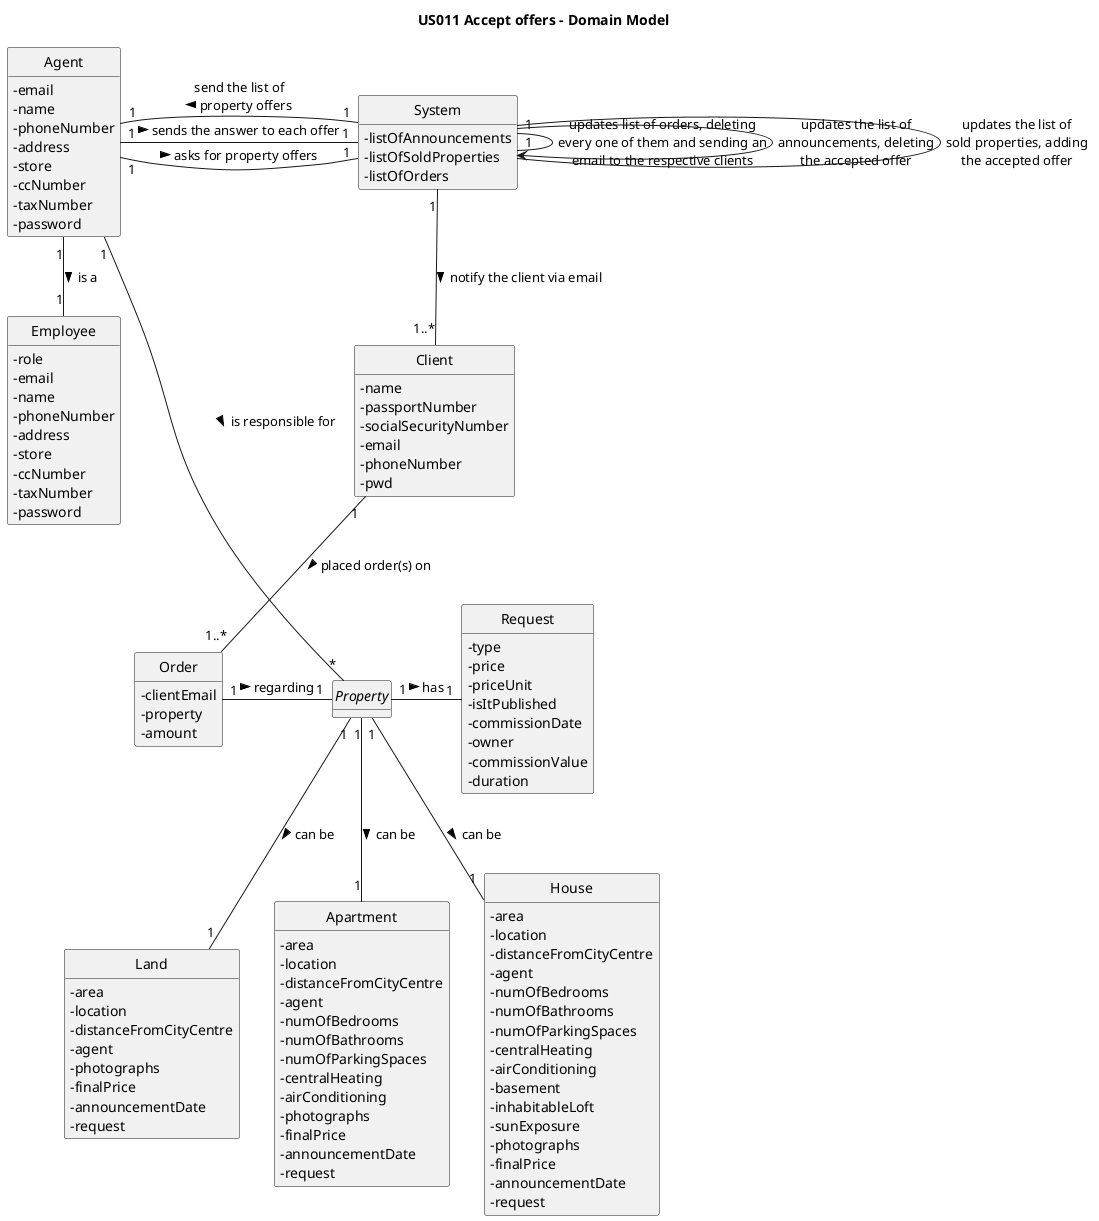 @startuml
skinparam monochrome true
skinparam packageStyle rectangle
skinparam shadowing false
skinparam classAttributeIconSize 0
hide circle
hide methods

title  US011 Accept offers - Domain Model

class Employee {
-role
-email
-name
-phoneNumber
-address
-store
-ccNumber
-taxNumber
-password
}

class Order {
-clientEmail
-property
-amount
}

class Agent {
-email
-name
-phoneNumber
-address
-store
-ccNumber
-taxNumber
-password
}

class Client {
-name
-passportNumber
-socialSecurityNumber
-email
-phoneNumber
-pwd
}

class System {
-listOfAnnouncements
-listOfSoldProperties
-listOfOrders
}

interface Property {
}

class Request{
-type
-price
-priceUnit
-isItPublished
-commissionDate
-owner
-commissionValue
-duration
}

class Land{
-area
-location
-distanceFromCityCentre
-agent
-photographs
-finalPrice
-announcementDate
-request
}

class Apartment {
-area
-location
-distanceFromCityCentre
-agent
-numOfBedrooms
-numOfBathrooms
-numOfParkingSpaces
-centralHeating
-airConditioning
-photographs
-finalPrice
-announcementDate
-request
}

class House {
-area
-location
-distanceFromCityCentre
-agent
-numOfBedrooms
-numOfBathrooms
-numOfParkingSpaces
-centralHeating
-airConditioning
-basement
-inhabitableLoft
-sunExposure
-photographs
-finalPrice
-announcementDate
-request
}


Agent "1" - "1" System : asks for property offers >
System "1" --- "1" Agent: send the list of\nproperty offers >
System "1" - "1" System : updates list of orders, deleting\nevery one of them and sending an\nemail to the respective clients

Agent "1" -- "1" System: sends the answer to each offer >
System "1" -- "1..*" Client: notify the client via email >

System --> System : updates the list of\nannouncements, deleting\nthe accepted offer
System -- System : updates the list of\nsold properties, adding\nthe accepted offer

Agent "1" -- "1" Employee : is a >

Client "1" -- "1..*" Order : placed order(s) on >

Order "1" - "1" Property : regarding >

Agent "1" -- "*" Property : is responsible for >

Property "1" - "1" Request : has >

Property "1" -- "1" Apartment : can be >
Property "1" -- "1" Land : can be >
Property "1" -- "1" House : can be >

@enduml
